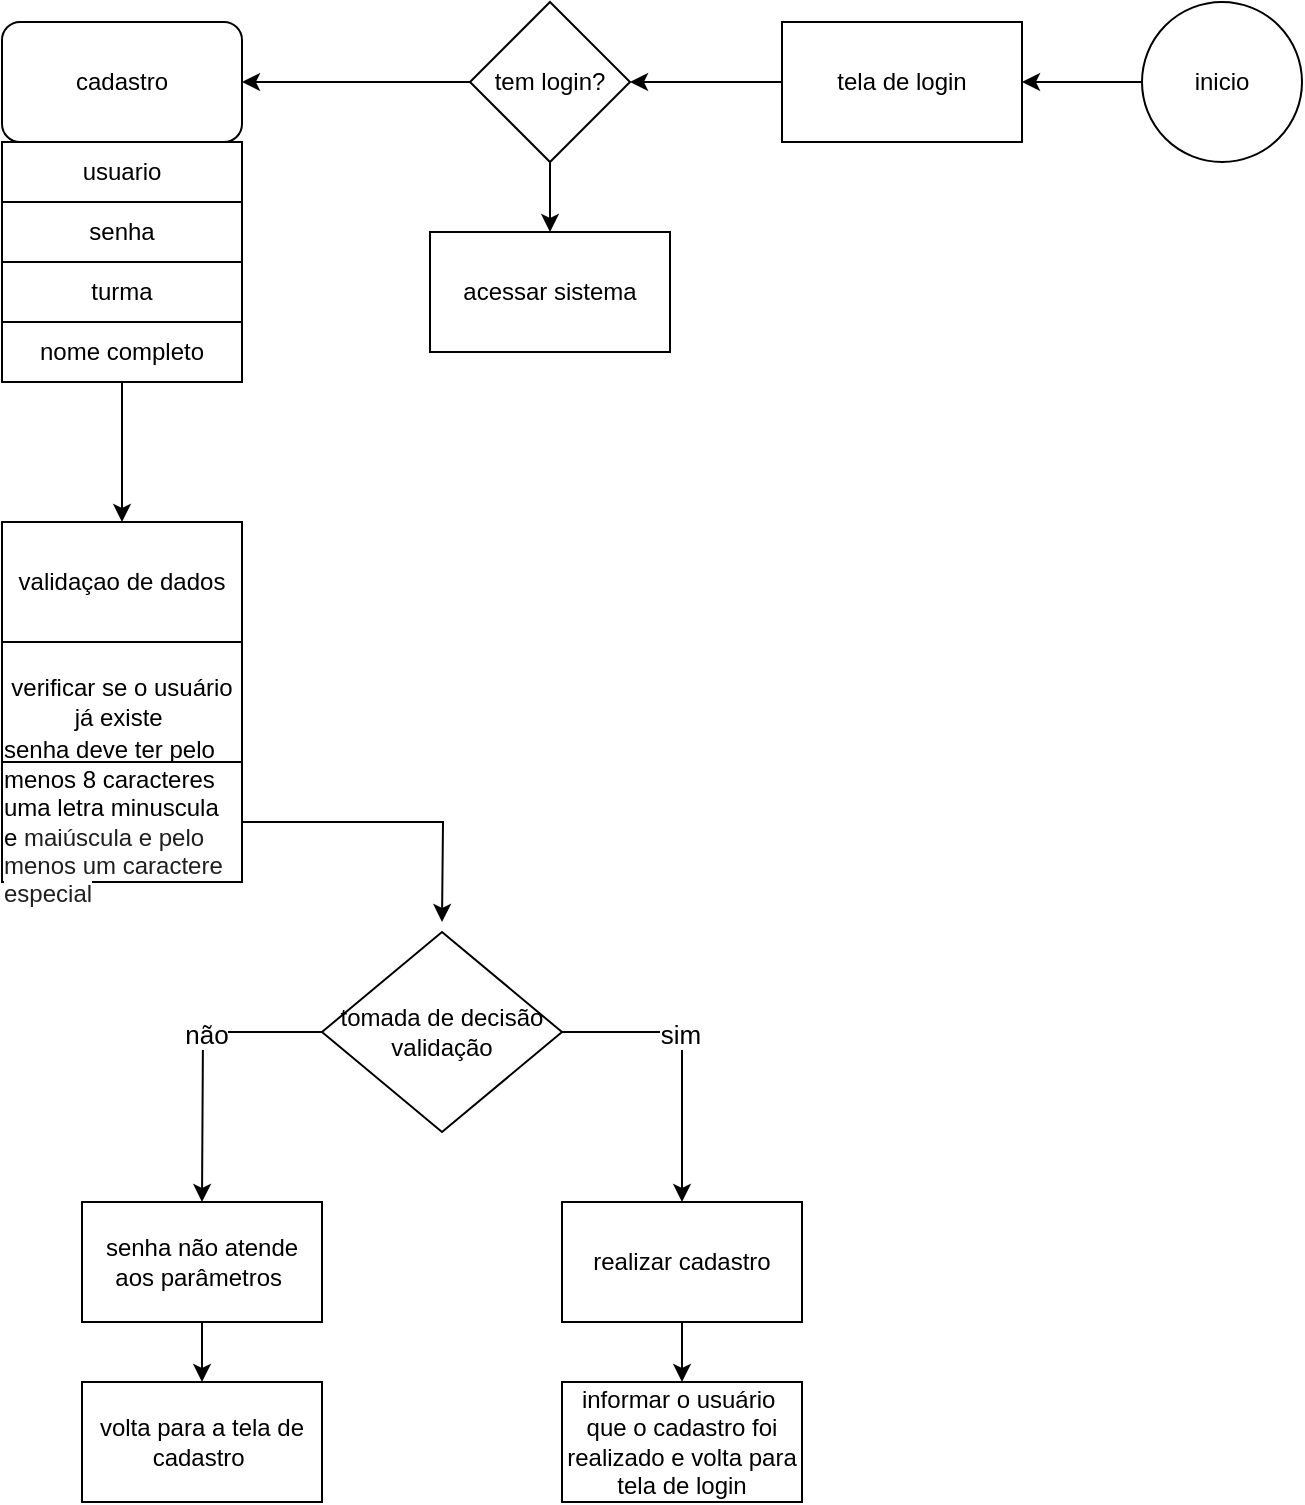 <mxfile version="26.0.16">
  <diagram name="Página-1" id="ombf87c2XGmOFEkaWm4z">
    <mxGraphModel dx="1434" dy="772" grid="1" gridSize="10" guides="1" tooltips="1" connect="1" arrows="1" fold="1" page="1" pageScale="1" pageWidth="827" pageHeight="1169" math="0" shadow="0">
      <root>
        <mxCell id="0" />
        <mxCell id="1" parent="0" />
        <mxCell id="8bIiZCJQUQtxpXAoC0dx-25" style="edgeStyle=orthogonalEdgeStyle;rounded=0;orthogonalLoop=1;jettySize=auto;html=1;exitX=0;exitY=0.5;exitDx=0;exitDy=0;entryX=1;entryY=0.5;entryDx=0;entryDy=0;" parent="1" source="8bIiZCJQUQtxpXAoC0dx-1" target="8bIiZCJQUQtxpXAoC0dx-24" edge="1">
          <mxGeometry relative="1" as="geometry" />
        </mxCell>
        <mxCell id="8bIiZCJQUQtxpXAoC0dx-1" value="inicio" style="ellipse;whiteSpace=wrap;html=1;aspect=fixed;" parent="1" vertex="1">
          <mxGeometry x="670" y="20" width="80" height="80" as="geometry" />
        </mxCell>
        <mxCell id="8bIiZCJQUQtxpXAoC0dx-19" style="edgeStyle=orthogonalEdgeStyle;rounded=0;orthogonalLoop=1;jettySize=auto;html=1;exitX=0.5;exitY=1;exitDx=0;exitDy=0;entryX=0.5;entryY=0;entryDx=0;entryDy=0;" parent="1" source="8bIiZCJQUQtxpXAoC0dx-3" target="8bIiZCJQUQtxpXAoC0dx-16" edge="1">
          <mxGeometry relative="1" as="geometry" />
        </mxCell>
        <mxCell id="8bIiZCJQUQtxpXAoC0dx-3" value="nome completo" style="rounded=0;whiteSpace=wrap;html=1;" parent="1" vertex="1">
          <mxGeometry x="100" y="180" width="120" height="30" as="geometry" />
        </mxCell>
        <mxCell id="8bIiZCJQUQtxpXAoC0dx-4" value="usuario" style="rounded=0;whiteSpace=wrap;html=1;" parent="1" vertex="1">
          <mxGeometry x="100" y="90" width="120" height="30" as="geometry" />
        </mxCell>
        <mxCell id="8bIiZCJQUQtxpXAoC0dx-5" value="senha" style="rounded=0;whiteSpace=wrap;html=1;" parent="1" vertex="1">
          <mxGeometry x="100" y="120" width="120" height="30" as="geometry" />
        </mxCell>
        <mxCell id="8bIiZCJQUQtxpXAoC0dx-6" value="turma" style="rounded=0;whiteSpace=wrap;html=1;" parent="1" vertex="1">
          <mxGeometry x="100" y="150" width="120" height="30" as="geometry" />
        </mxCell>
        <mxCell id="8bIiZCJQUQtxpXAoC0dx-7" style="edgeStyle=orthogonalEdgeStyle;rounded=0;orthogonalLoop=1;jettySize=auto;html=1;exitX=0.5;exitY=1;exitDx=0;exitDy=0;" parent="1" source="8bIiZCJQUQtxpXAoC0dx-3" target="8bIiZCJQUQtxpXAoC0dx-3" edge="1">
          <mxGeometry relative="1" as="geometry" />
        </mxCell>
        <mxCell id="8bIiZCJQUQtxpXAoC0dx-8" value="cadastro" style="rounded=1;whiteSpace=wrap;html=1;" parent="1" vertex="1">
          <mxGeometry x="100" y="30" width="120" height="60" as="geometry" />
        </mxCell>
        <mxCell id="8bIiZCJQUQtxpXAoC0dx-21" style="edgeStyle=orthogonalEdgeStyle;rounded=0;orthogonalLoop=1;jettySize=auto;html=1;exitX=1;exitY=0.5;exitDx=0;exitDy=0;entryX=0.5;entryY=0;entryDx=0;entryDy=0;" parent="1" source="8bIiZCJQUQtxpXAoC0dx-9" target="8bIiZCJQUQtxpXAoC0dx-18" edge="1">
          <mxGeometry relative="1" as="geometry" />
        </mxCell>
        <mxCell id="8bIiZCJQUQtxpXAoC0dx-33" value="&lt;font style=&quot;font-size: 13px;&quot;&gt;sim&lt;/font&gt;" style="edgeLabel;html=1;align=center;verticalAlign=middle;resizable=0;points=[];" parent="8bIiZCJQUQtxpXAoC0dx-21" vertex="1" connectable="0">
          <mxGeometry x="-0.159" y="-1" relative="1" as="geometry">
            <mxPoint as="offset" />
          </mxGeometry>
        </mxCell>
        <mxCell id="8bIiZCJQUQtxpXAoC0dx-9" value="tomada de decisão&lt;div&gt;validação&lt;/div&gt;" style="rhombus;whiteSpace=wrap;html=1;" parent="1" vertex="1">
          <mxGeometry x="260" y="485" width="120" height="100" as="geometry" />
        </mxCell>
        <mxCell id="8bIiZCJQUQtxpXAoC0dx-12" value="verificar se o usuário já existe&amp;nbsp;" style="rounded=0;whiteSpace=wrap;html=1;" parent="1" vertex="1">
          <mxGeometry x="100" y="340" width="120" height="60" as="geometry" />
        </mxCell>
        <mxCell id="8bIiZCJQUQtxpXAoC0dx-20" style="edgeStyle=orthogonalEdgeStyle;rounded=0;orthogonalLoop=1;jettySize=auto;html=1;exitX=1;exitY=0.5;exitDx=0;exitDy=0;" parent="1" source="8bIiZCJQUQtxpXAoC0dx-14" edge="1">
          <mxGeometry relative="1" as="geometry">
            <mxPoint x="320" y="480" as="targetPoint" />
          </mxGeometry>
        </mxCell>
        <mxCell id="8bIiZCJQUQtxpXAoC0dx-14" value="&lt;div style=&quot;text-align: start;&quot;&gt;&lt;span style=&quot;background-color: transparent; color: light-dark(rgb(0, 0, 0), rgb(255, 255, 255));&quot;&gt;senha deve ter pelo menos 8 caracteres uma letra minuscula e&amp;nbsp;&lt;/span&gt;&lt;span style=&quot;background-color: rgb(255, 255, 255); color: rgb(31, 31, 31); font-family: &amp;quot;Google Sans&amp;quot;, Arial, sans-serif;&quot;&gt;&lt;font&gt;maiúscula e pelo menos um caractere especial&lt;/font&gt;&lt;/span&gt;&lt;/div&gt;" style="rounded=0;whiteSpace=wrap;html=1;" parent="1" vertex="1">
          <mxGeometry x="100" y="400" width="120" height="60" as="geometry" />
        </mxCell>
        <mxCell id="8bIiZCJQUQtxpXAoC0dx-16" value="validaçao de dados" style="rounded=0;whiteSpace=wrap;html=1;" parent="1" vertex="1">
          <mxGeometry x="100" y="280" width="120" height="60" as="geometry" />
        </mxCell>
        <mxCell id="Z9oKV5USkIdUfn2Js-jB-3" style="edgeStyle=orthogonalEdgeStyle;rounded=0;orthogonalLoop=1;jettySize=auto;html=1;exitX=0.5;exitY=1;exitDx=0;exitDy=0;entryX=0.5;entryY=0;entryDx=0;entryDy=0;" edge="1" parent="1" source="8bIiZCJQUQtxpXAoC0dx-18" target="8bIiZCJQUQtxpXAoC0dx-23">
          <mxGeometry relative="1" as="geometry" />
        </mxCell>
        <mxCell id="8bIiZCJQUQtxpXAoC0dx-18" value="realizar cadastro" style="rounded=0;whiteSpace=wrap;html=1;" parent="1" vertex="1">
          <mxGeometry x="380" y="620" width="120" height="60" as="geometry" />
        </mxCell>
        <mxCell id="8bIiZCJQUQtxpXAoC0dx-23" value="informar o usuário&amp;nbsp;&lt;div&gt;que o cadastro foi realizado e volta para tela de login&lt;/div&gt;" style="rounded=0;whiteSpace=wrap;html=1;" parent="1" vertex="1">
          <mxGeometry x="380" y="710" width="120" height="60" as="geometry" />
        </mxCell>
        <mxCell id="8bIiZCJQUQtxpXAoC0dx-27" value="" style="edgeStyle=orthogonalEdgeStyle;rounded=0;orthogonalLoop=1;jettySize=auto;html=1;" parent="1" source="8bIiZCJQUQtxpXAoC0dx-24" target="8bIiZCJQUQtxpXAoC0dx-26" edge="1">
          <mxGeometry relative="1" as="geometry" />
        </mxCell>
        <mxCell id="8bIiZCJQUQtxpXAoC0dx-24" value="tela de login" style="rounded=0;whiteSpace=wrap;html=1;" parent="1" vertex="1">
          <mxGeometry x="490" y="30" width="120" height="60" as="geometry" />
        </mxCell>
        <mxCell id="8bIiZCJQUQtxpXAoC0dx-30" value="" style="edgeStyle=orthogonalEdgeStyle;rounded=0;orthogonalLoop=1;jettySize=auto;html=1;" parent="1" source="8bIiZCJQUQtxpXAoC0dx-26" target="8bIiZCJQUQtxpXAoC0dx-29" edge="1">
          <mxGeometry relative="1" as="geometry" />
        </mxCell>
        <mxCell id="8bIiZCJQUQtxpXAoC0dx-31" style="edgeStyle=orthogonalEdgeStyle;rounded=0;orthogonalLoop=1;jettySize=auto;html=1;exitX=0;exitY=0.5;exitDx=0;exitDy=0;entryX=1;entryY=0.5;entryDx=0;entryDy=0;" parent="1" source="8bIiZCJQUQtxpXAoC0dx-26" target="8bIiZCJQUQtxpXAoC0dx-8" edge="1">
          <mxGeometry relative="1" as="geometry" />
        </mxCell>
        <mxCell id="8bIiZCJQUQtxpXAoC0dx-26" value="tem login?" style="rhombus;whiteSpace=wrap;html=1;rounded=0;" parent="1" vertex="1">
          <mxGeometry x="334" y="20" width="80" height="80" as="geometry" />
        </mxCell>
        <mxCell id="8bIiZCJQUQtxpXAoC0dx-29" value="acessar sistema" style="whiteSpace=wrap;html=1;rounded=0;" parent="1" vertex="1">
          <mxGeometry x="314" y="135" width="120" height="60" as="geometry" />
        </mxCell>
        <mxCell id="8bIiZCJQUQtxpXAoC0dx-35" value="" style="edgeStyle=orthogonalEdgeStyle;rounded=0;orthogonalLoop=1;jettySize=auto;html=1;exitX=0;exitY=0.5;exitDx=0;exitDy=0;entryX=0.5;entryY=0;entryDx=0;entryDy=0;" parent="1" source="8bIiZCJQUQtxpXAoC0dx-9" edge="1">
          <mxGeometry relative="1" as="geometry">
            <mxPoint x="260" y="535" as="sourcePoint" />
            <mxPoint x="200" y="620" as="targetPoint" />
          </mxGeometry>
        </mxCell>
        <mxCell id="8bIiZCJQUQtxpXAoC0dx-36" value="&lt;font style=&quot;font-size: 13px;&quot;&gt;não&lt;/font&gt;" style="edgeLabel;html=1;align=center;verticalAlign=middle;resizable=0;points=[];" parent="8bIiZCJQUQtxpXAoC0dx-35" vertex="1" connectable="0">
          <mxGeometry x="-0.192" y="1" relative="1" as="geometry">
            <mxPoint as="offset" />
          </mxGeometry>
        </mxCell>
        <mxCell id="8bIiZCJQUQtxpXAoC0dx-38" value="" style="edgeStyle=orthogonalEdgeStyle;rounded=0;orthogonalLoop=1;jettySize=auto;html=1;" parent="1" target="8bIiZCJQUQtxpXAoC0dx-37" edge="1">
          <mxGeometry relative="1" as="geometry">
            <mxPoint x="200" y="680" as="sourcePoint" />
          </mxGeometry>
        </mxCell>
        <mxCell id="8bIiZCJQUQtxpXAoC0dx-40" value="" style="edgeStyle=orthogonalEdgeStyle;rounded=0;orthogonalLoop=1;jettySize=auto;html=1;" parent="1" source="8bIiZCJQUQtxpXAoC0dx-37" target="8bIiZCJQUQtxpXAoC0dx-39" edge="1">
          <mxGeometry relative="1" as="geometry" />
        </mxCell>
        <mxCell id="8bIiZCJQUQtxpXAoC0dx-37" value="senha não atende aos parâmetros&amp;nbsp;" style="whiteSpace=wrap;html=1;rounded=0;" parent="1" vertex="1">
          <mxGeometry x="140" y="620" width="120" height="60" as="geometry" />
        </mxCell>
        <mxCell id="8bIiZCJQUQtxpXAoC0dx-39" value="volta para a tela de cadastro&amp;nbsp;" style="whiteSpace=wrap;html=1;rounded=0;" parent="1" vertex="1">
          <mxGeometry x="140" y="710" width="120" height="60" as="geometry" />
        </mxCell>
      </root>
    </mxGraphModel>
  </diagram>
</mxfile>
